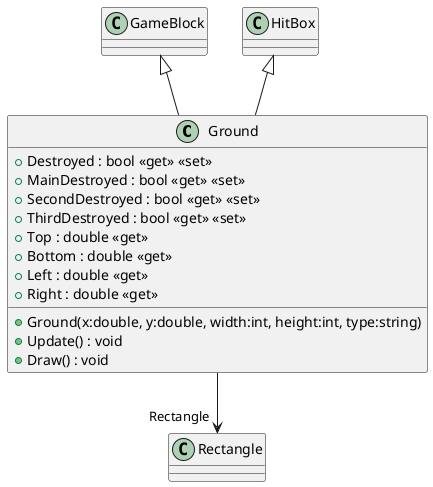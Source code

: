 @startuml
class Ground {
    + Ground(x:double, y:double, width:int, height:int, type:string)
    + Destroyed : bool <<get>> <<set>>
    + MainDestroyed : bool <<get>> <<set>>
    + SecondDestroyed : bool <<get>> <<set>>
    + ThirdDestroyed : bool <<get>> <<set>>
    + Update() : void
    + Top : double <<get>>
    + Bottom : double <<get>>
    + Left : double <<get>>
    + Right : double <<get>>
    + Draw() : void
}
GameBlock <|-- Ground
HitBox <|-- Ground
Ground --> "Rectangle" Rectangle
@enduml
